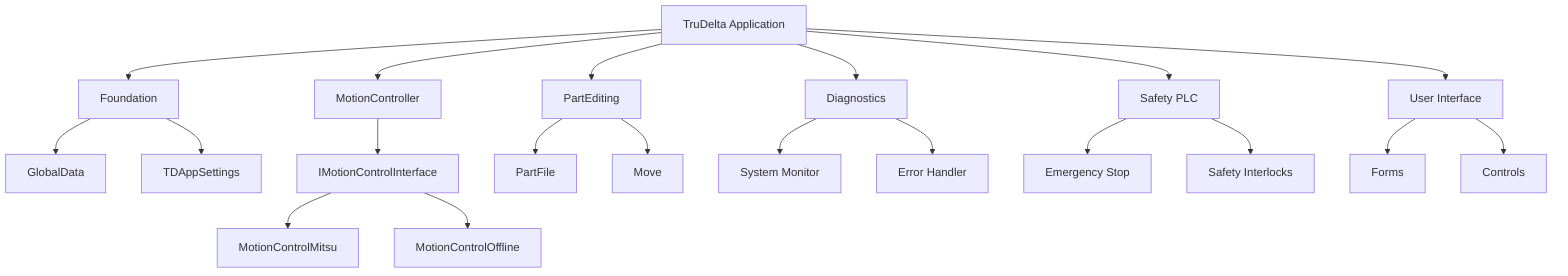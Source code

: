 graph TD
    A[TruDelta Application] --> B[Foundation]
    B --> C[GlobalData]
    B --> D[TDAppSettings]
    A --> E[MotionController]
    E --> F[IMotionControlInterface]
    F --> G[MotionControlMitsu]
    F --> H[MotionControlOffline]
    A --> I[PartEditing]
    I --> J[PartFile]
    I --> K[Move]
    A --> L[Diagnostics]
    L --> M[System Monitor]
    L --> N[Error Handler]
    A --> O[Safety PLC]
    O --> P[Emergency Stop]
    O --> Q[Safety Interlocks]
    A --> R[User Interface]
    R --> S[Forms]
    R --> T[Controls]